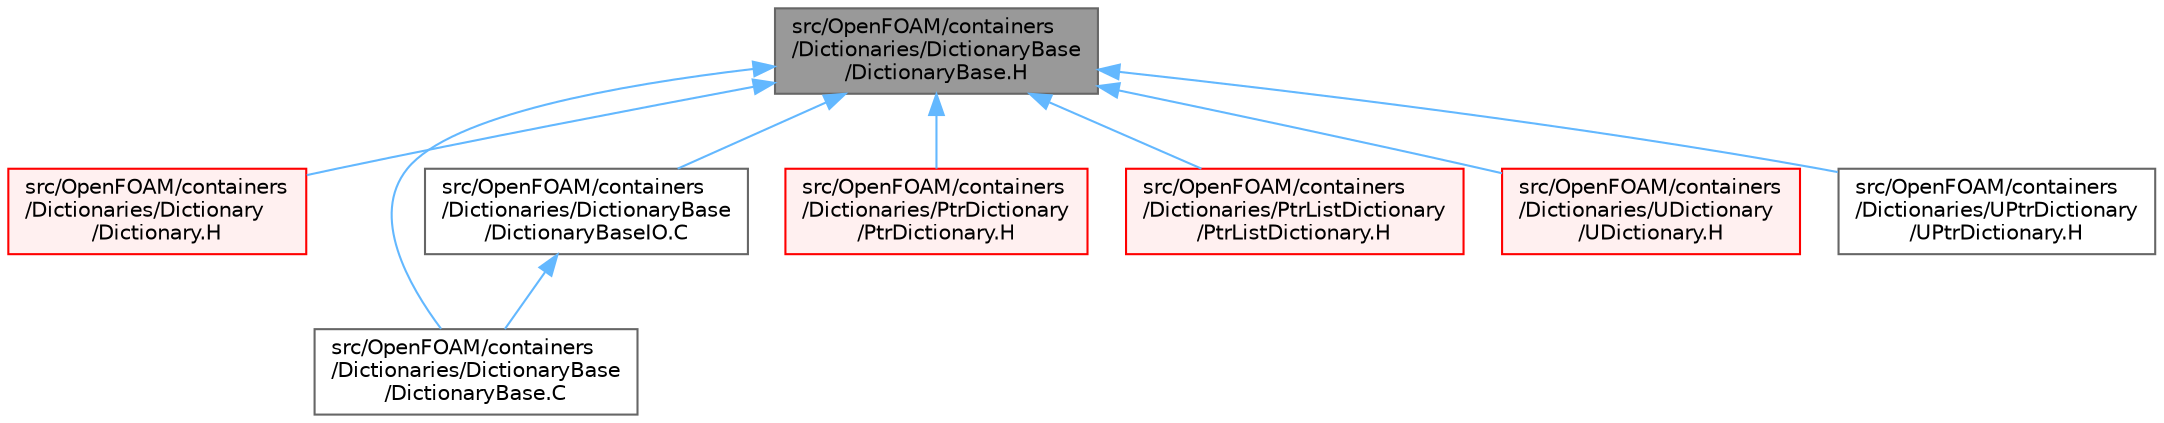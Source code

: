 digraph "src/OpenFOAM/containers/Dictionaries/DictionaryBase/DictionaryBase.H"
{
 // LATEX_PDF_SIZE
  bgcolor="transparent";
  edge [fontname=Helvetica,fontsize=10,labelfontname=Helvetica,labelfontsize=10];
  node [fontname=Helvetica,fontsize=10,shape=box,height=0.2,width=0.4];
  Node1 [id="Node000001",label="src/OpenFOAM/containers\l/Dictionaries/DictionaryBase\l/DictionaryBase.H",height=0.2,width=0.4,color="gray40", fillcolor="grey60", style="filled", fontcolor="black",tooltip=" "];
  Node1 -> Node2 [id="edge1_Node000001_Node000002",dir="back",color="steelblue1",style="solid",tooltip=" "];
  Node2 [id="Node000002",label="src/OpenFOAM/containers\l/Dictionaries/Dictionary\l/Dictionary.H",height=0.2,width=0.4,color="red", fillcolor="#FFF0F0", style="filled",URL="$Dictionary_8H.html",tooltip=" "];
  Node1 -> Node10 [id="edge2_Node000001_Node000010",dir="back",color="steelblue1",style="solid",tooltip=" "];
  Node10 [id="Node000010",label="src/OpenFOAM/containers\l/Dictionaries/DictionaryBase\l/DictionaryBase.C",height=0.2,width=0.4,color="grey40", fillcolor="white", style="filled",URL="$DictionaryBase_8C.html",tooltip=" "];
  Node1 -> Node11 [id="edge3_Node000001_Node000011",dir="back",color="steelblue1",style="solid",tooltip=" "];
  Node11 [id="Node000011",label="src/OpenFOAM/containers\l/Dictionaries/DictionaryBase\l/DictionaryBaseIO.C",height=0.2,width=0.4,color="grey40", fillcolor="white", style="filled",URL="$DictionaryBaseIO_8C.html",tooltip=" "];
  Node11 -> Node10 [id="edge4_Node000011_Node000010",dir="back",color="steelblue1",style="solid",tooltip=" "];
  Node1 -> Node12 [id="edge5_Node000001_Node000012",dir="back",color="steelblue1",style="solid",tooltip=" "];
  Node12 [id="Node000012",label="src/OpenFOAM/containers\l/Dictionaries/PtrDictionary\l/PtrDictionary.H",height=0.2,width=0.4,color="red", fillcolor="#FFF0F0", style="filled",URL="$PtrDictionary_8H.html",tooltip=" "];
  Node1 -> Node19 [id="edge6_Node000001_Node000019",dir="back",color="steelblue1",style="solid",tooltip=" "];
  Node19 [id="Node000019",label="src/OpenFOAM/containers\l/Dictionaries/PtrListDictionary\l/PtrListDictionary.H",height=0.2,width=0.4,color="red", fillcolor="#FFF0F0", style="filled",URL="$PtrListDictionary_8H.html",tooltip=" "];
  Node1 -> Node83 [id="edge7_Node000001_Node000083",dir="back",color="steelblue1",style="solid",tooltip=" "];
  Node83 [id="Node000083",label="src/OpenFOAM/containers\l/Dictionaries/UDictionary\l/UDictionary.H",height=0.2,width=0.4,color="red", fillcolor="#FFF0F0", style="filled",URL="$UDictionary_8H.html",tooltip=" "];
  Node1 -> Node85 [id="edge8_Node000001_Node000085",dir="back",color="steelblue1",style="solid",tooltip=" "];
  Node85 [id="Node000085",label="src/OpenFOAM/containers\l/Dictionaries/UPtrDictionary\l/UPtrDictionary.H",height=0.2,width=0.4,color="grey40", fillcolor="white", style="filled",URL="$UPtrDictionary_8H.html",tooltip=" "];
}

